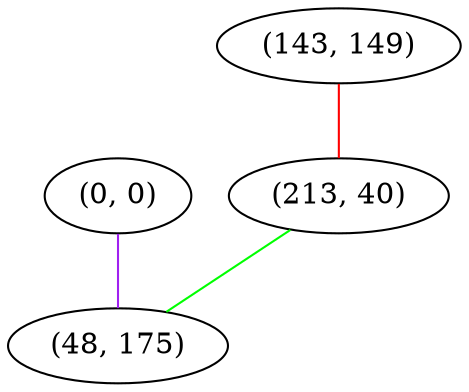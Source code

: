 graph "" {
"(0, 0)";
"(143, 149)";
"(213, 40)";
"(48, 175)";
"(0, 0)" -- "(48, 175)"  [color=purple, key=0, weight=4];
"(143, 149)" -- "(213, 40)"  [color=red, key=0, weight=1];
"(213, 40)" -- "(48, 175)"  [color=green, key=0, weight=2];
}
